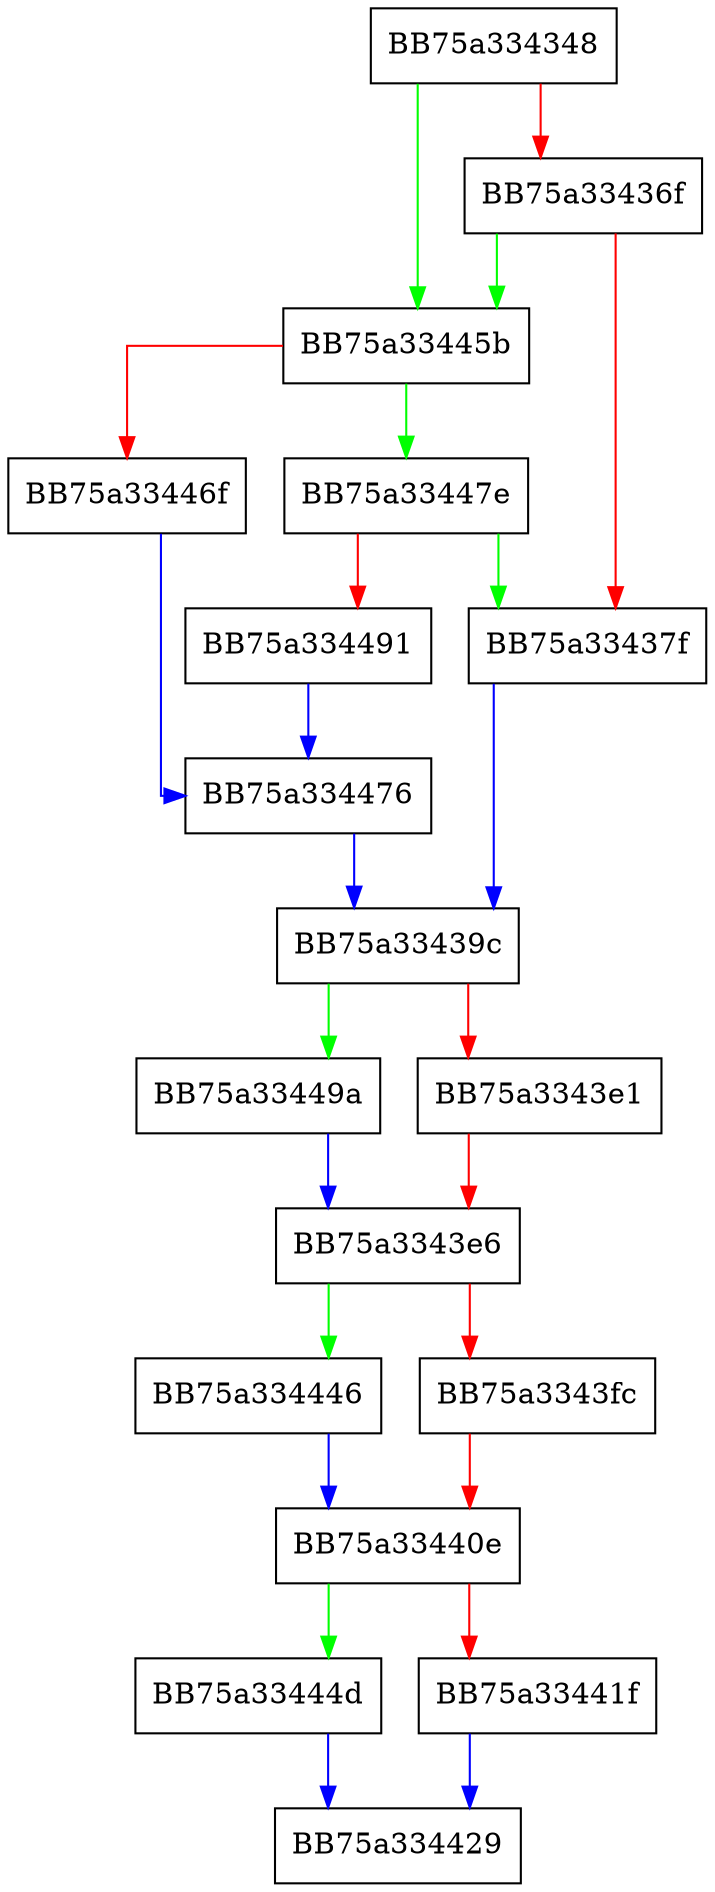 digraph alu_ExGx {
  node [shape="box"];
  graph [splines=ortho];
  BB75a334348 -> BB75a33445b [color="green"];
  BB75a334348 -> BB75a33436f [color="red"];
  BB75a33436f -> BB75a33445b [color="green"];
  BB75a33436f -> BB75a33437f [color="red"];
  BB75a33437f -> BB75a33439c [color="blue"];
  BB75a33439c -> BB75a33449a [color="green"];
  BB75a33439c -> BB75a3343e1 [color="red"];
  BB75a3343e1 -> BB75a3343e6 [color="red"];
  BB75a3343e6 -> BB75a334446 [color="green"];
  BB75a3343e6 -> BB75a3343fc [color="red"];
  BB75a3343fc -> BB75a33440e [color="red"];
  BB75a33440e -> BB75a33444d [color="green"];
  BB75a33440e -> BB75a33441f [color="red"];
  BB75a33441f -> BB75a334429 [color="blue"];
  BB75a334446 -> BB75a33440e [color="blue"];
  BB75a33444d -> BB75a334429 [color="blue"];
  BB75a33445b -> BB75a33447e [color="green"];
  BB75a33445b -> BB75a33446f [color="red"];
  BB75a33446f -> BB75a334476 [color="blue"];
  BB75a334476 -> BB75a33439c [color="blue"];
  BB75a33447e -> BB75a33437f [color="green"];
  BB75a33447e -> BB75a334491 [color="red"];
  BB75a334491 -> BB75a334476 [color="blue"];
  BB75a33449a -> BB75a3343e6 [color="blue"];
}